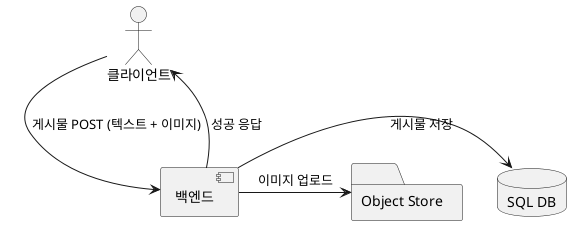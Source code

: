 @startuml PostUploadBackend
actor 클라이언트
component "백엔드" as BE
database "SQL DB" as SQL
folder "Object Store" as S3

클라이언트 -> BE : 게시물 POST (텍스트 + 이미지)
BE -> SQL : 게시물 저장
BE -> S3 : 이미지 업로드
BE --> 클라이언트 : 성공 응답
@enduml
